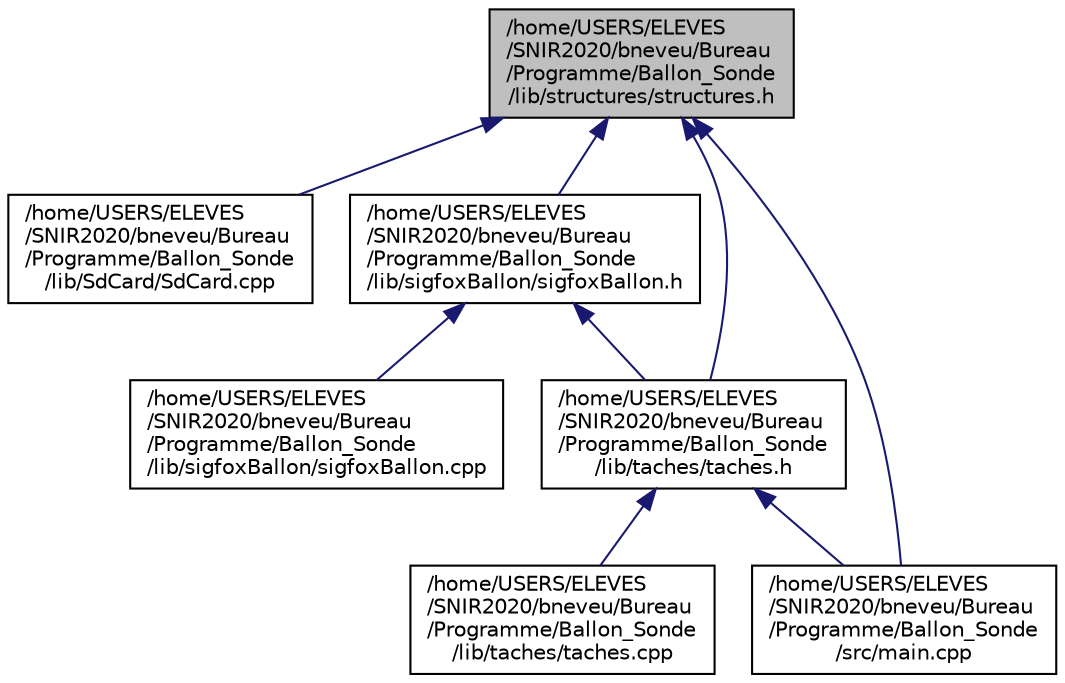 digraph "/home/USERS/ELEVES/SNIR2020/bneveu/Bureau/Programme/Ballon_Sonde/lib/structures/structures.h"
{
  edge [fontname="Helvetica",fontsize="10",labelfontname="Helvetica",labelfontsize="10"];
  node [fontname="Helvetica",fontsize="10",shape=record];
  Node2 [label="/home/USERS/ELEVES\l/SNIR2020/bneveu/Bureau\l/Programme/Ballon_Sonde\l/lib/structures/structures.h",height=0.2,width=0.4,color="black", fillcolor="grey75", style="filled", fontcolor="black"];
  Node2 -> Node3 [dir="back",color="midnightblue",fontsize="10",style="solid",fontname="Helvetica"];
  Node3 [label="/home/USERS/ELEVES\l/SNIR2020/bneveu/Bureau\l/Programme/Ballon_Sonde\l/lib/SdCard/SdCard.cpp",height=0.2,width=0.4,color="black", fillcolor="white", style="filled",URL="$_sd_card_8cpp.html",tooltip="Implémentation de la classe SdCard. "];
  Node2 -> Node4 [dir="back",color="midnightblue",fontsize="10",style="solid",fontname="Helvetica"];
  Node4 [label="/home/USERS/ELEVES\l/SNIR2020/bneveu/Bureau\l/Programme/Ballon_Sonde\l/lib/sigfoxBallon/sigfoxBallon.h",height=0.2,width=0.4,color="black", fillcolor="white", style="filled",URL="$sigfox_ballon_8h.html",tooltip="Déclaration de la classe SigfoxBallon. "];
  Node4 -> Node5 [dir="back",color="midnightblue",fontsize="10",style="solid",fontname="Helvetica"];
  Node5 [label="/home/USERS/ELEVES\l/SNIR2020/bneveu/Bureau\l/Programme/Ballon_Sonde\l/lib/sigfoxBallon/sigfoxBallon.cpp",height=0.2,width=0.4,color="black", fillcolor="white", style="filled",URL="$sigfox_ballon_8cpp.html",tooltip="Implémentation de la classe SigfoxBallon. "];
  Node4 -> Node6 [dir="back",color="midnightblue",fontsize="10",style="solid",fontname="Helvetica"];
  Node6 [label="/home/USERS/ELEVES\l/SNIR2020/bneveu/Bureau\l/Programme/Ballon_Sonde\l/lib/taches/taches.h",height=0.2,width=0.4,color="black", fillcolor="white", style="filled",URL="$taches_8h.html",tooltip="Déclaration de la classe Taches. "];
  Node6 -> Node7 [dir="back",color="midnightblue",fontsize="10",style="solid",fontname="Helvetica"];
  Node7 [label="/home/USERS/ELEVES\l/SNIR2020/bneveu/Bureau\l/Programme/Ballon_Sonde\l/lib/taches/taches.cpp",height=0.2,width=0.4,color="black", fillcolor="white", style="filled",URL="$taches_8cpp.html",tooltip="Implémentation de la classe Taches. "];
  Node6 -> Node8 [dir="back",color="midnightblue",fontsize="10",style="solid",fontname="Helvetica"];
  Node8 [label="/home/USERS/ELEVES\l/SNIR2020/bneveu/Bureau\l/Programme/Ballon_Sonde\l/src/main.cpp",height=0.2,width=0.4,color="black", fillcolor="white", style="filled",URL="$main_8cpp.html"];
  Node2 -> Node6 [dir="back",color="midnightblue",fontsize="10",style="solid",fontname="Helvetica"];
  Node2 -> Node8 [dir="back",color="midnightblue",fontsize="10",style="solid",fontname="Helvetica"];
}
